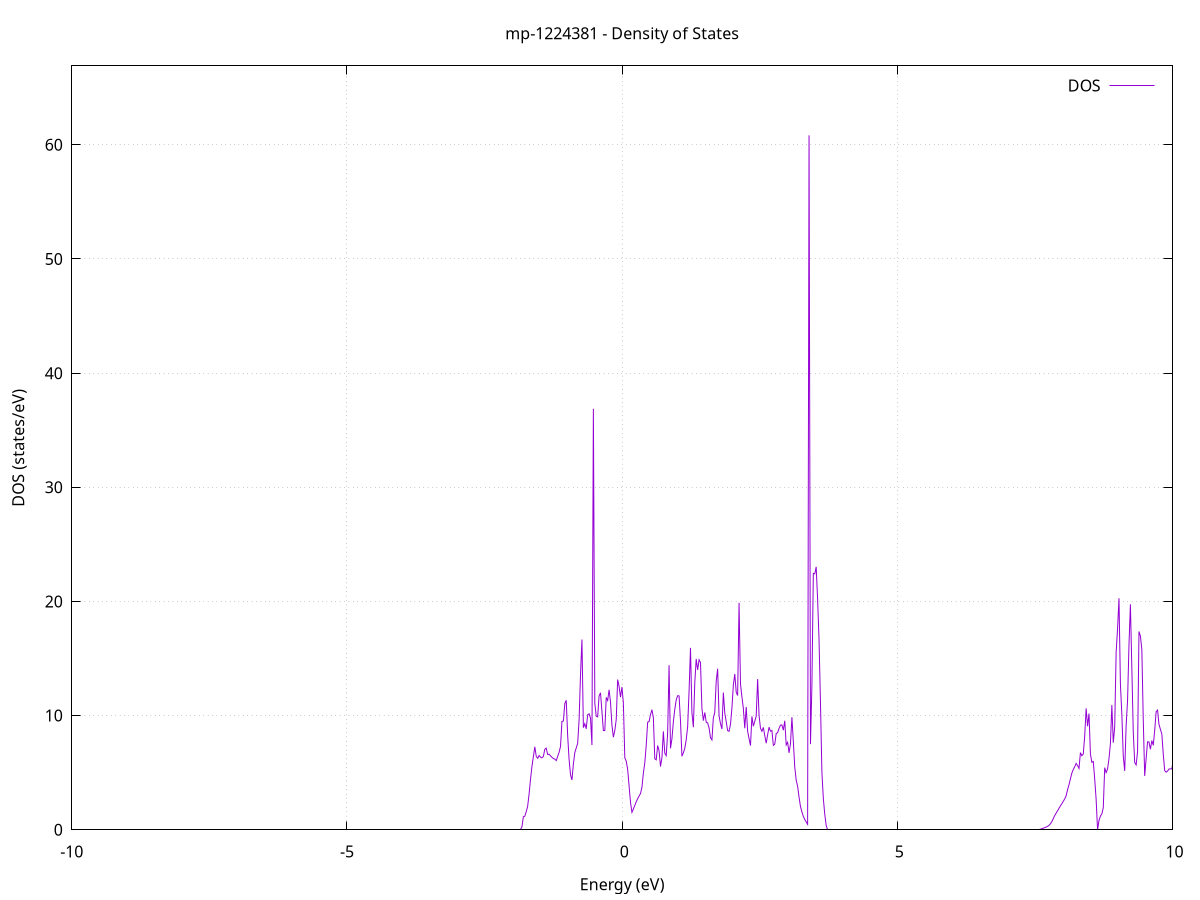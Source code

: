 set title 'mp-1224381 - Density of States'
set xlabel 'Energy (eV)'
set ylabel 'DOS (states/eV)'
set grid
set xrange [-10:10]
set yrange [0:66.915]
set xzeroaxis lt -1
set terminal png size 800,600
set output 'mp-1224381_dos_gnuplot.png'
plot '-' using 1:2 with lines title 'DOS'
-28.317900 0.000000
-28.292000 0.000000
-28.266000 0.000000
-28.240100 0.000000
-28.214100 0.000000
-28.188200 0.000000
-28.162200 0.000000
-28.136200 0.000000
-28.110300 0.000000
-28.084300 0.000000
-28.058400 0.000000
-28.032400 0.000000
-28.006500 0.000000
-27.980500 0.000000
-27.954600 0.000000
-27.928600 0.000000
-27.902700 0.000000
-27.876700 0.000000
-27.850800 0.000000
-27.824800 0.000000
-27.798900 0.000000
-27.772900 0.000000
-27.747000 0.000000
-27.721000 0.000000
-27.695100 0.000000
-27.669100 0.000000
-27.643200 0.000000
-27.617200 0.000000
-27.591200 0.000000
-27.565300 0.000000
-27.539300 0.000000
-27.513400 0.000000
-27.487400 0.000000
-27.461500 0.000000
-27.435500 0.000000
-27.409600 0.000000
-27.383600 0.000000
-27.357700 0.000000
-27.331700 0.000000
-27.305800 0.000000
-27.279800 0.000000
-27.253900 0.000000
-27.227900 0.000000
-27.202000 0.000000
-27.176000 0.000000
-27.150100 0.000000
-27.124100 0.000000
-27.098100 0.000000
-27.072200 0.000000
-27.046200 0.000000
-27.020300 0.000000
-26.994300 0.000000
-26.968400 0.000000
-26.942400 0.000000
-26.916500 0.000000
-26.890500 0.000000
-26.864600 0.000000
-26.838600 0.000000
-26.812700 0.000000
-26.786700 0.000000
-26.760800 0.000000
-26.734800 0.000000
-26.708900 0.000000
-26.682900 0.000000
-26.657000 0.000000
-26.631000 0.000000
-26.605100 0.000000
-26.579100 0.000000
-26.553100 0.000000
-26.527200 0.000000
-26.501200 0.000000
-26.475300 0.000000
-26.449300 0.000000
-26.423400 0.000000
-26.397400 0.000000
-26.371500 0.000000
-26.345500 0.000000
-26.319600 0.000000
-26.293600 0.000000
-26.267700 0.000000
-26.241700 0.000000
-26.215800 0.000000
-26.189800 0.000000
-26.163900 0.000000
-26.137900 0.000000
-26.112000 0.000000
-26.086000 0.000000
-26.060000 0.000000
-26.034100 0.000000
-26.008100 0.000000
-25.982200 0.000000
-25.956200 0.079000
-25.930300 32.997300
-25.904300 60.814200
-25.878400 48.388900
-25.852400 35.313900
-25.826500 43.212200
-25.800500 15.608500
-25.774600 22.286800
-25.748600 15.202200
-25.722700 15.920800
-25.696700 65.920600
-25.670800 67.298100
-25.644800 93.773700
-25.618900 89.633700
-25.592900 70.269000
-25.566900 50.732600
-25.541000 78.535100
-25.515000 4.232300
-25.489100 0.000000
-25.463100 0.000000
-25.437200 208.767900
-25.411200 0.000000
-25.385300 0.000000
-25.359300 0.000000
-25.333400 0.000000
-25.307400 0.000000
-25.281500 0.000000
-25.255500 0.000000
-25.229600 0.000000
-25.203600 0.000000
-25.177700 0.000000
-25.151700 0.000000
-25.125800 0.000000
-25.099800 0.000000
-25.073900 0.000000
-25.047900 0.000000
-25.021900 0.000000
-24.996000 0.000000
-24.970000 0.000000
-24.944100 0.000000
-24.918100 0.000000
-24.892200 0.000000
-24.866200 0.000000
-24.840300 0.000000
-24.814300 0.000000
-24.788400 0.000000
-24.762400 0.000000
-24.736500 0.000000
-24.710500 0.000000
-24.684600 0.000000
-24.658600 0.000000
-24.632700 0.000000
-24.606700 0.000000
-24.580800 0.000000
-24.554800 0.000000
-24.528800 0.000000
-24.502900 0.000000
-24.476900 0.000000
-24.451000 0.000000
-24.425000 0.000000
-24.399100 0.000000
-24.373100 0.000000
-24.347200 0.000000
-24.321200 0.000000
-24.295300 0.000000
-24.269300 0.000000
-24.243400 0.000000
-24.217400 0.000000
-24.191500 0.000000
-24.165500 0.000000
-24.139600 0.000000
-24.113600 0.000000
-24.087700 0.000000
-24.061700 0.000000
-24.035800 0.000000
-24.009800 0.000000
-23.983800 0.000000
-23.957900 0.000000
-23.931900 0.000000
-23.906000 0.000000
-23.880000 0.000000
-23.854100 0.000000
-23.828100 0.000000
-23.802200 0.000000
-23.776200 0.000000
-23.750300 0.000000
-23.724300 0.000000
-23.698400 0.000000
-23.672400 0.000000
-23.646500 0.000000
-23.620500 0.000000
-23.594600 0.000000
-23.568600 0.000000
-23.542700 0.000000
-23.516700 0.000000
-23.490700 0.000000
-23.464800 0.000000
-23.438800 0.000000
-23.412900 0.000000
-23.386900 0.000000
-23.361000 0.000000
-23.335000 0.000000
-23.309100 0.000000
-23.283100 0.000000
-23.257200 0.000000
-23.231200 0.000000
-23.205300 0.000000
-23.179300 0.000000
-23.153400 0.000000
-23.127400 0.000000
-23.101500 0.000000
-23.075500 0.000000
-23.049600 0.000000
-23.023600 0.000000
-22.997600 0.000000
-22.971700 0.000000
-22.945700 0.000000
-22.919800 0.000000
-22.893800 0.000000
-22.867900 0.000000
-22.841900 0.000000
-22.816000 0.000000
-22.790000 0.000000
-22.764100 0.000000
-22.738100 0.000000
-22.712200 0.000000
-22.686200 0.000000
-22.660300 0.000000
-22.634300 0.000000
-22.608400 0.000000
-22.582400 0.000000
-22.556500 0.000000
-22.530500 0.000000
-22.504600 0.000000
-22.478600 0.000000
-22.452600 0.000000
-22.426700 0.000000
-22.400700 0.000000
-22.374800 0.000000
-22.348800 0.000000
-22.322900 0.000000
-22.296900 0.000000
-22.271000 0.000000
-22.245000 0.000000
-22.219100 0.000000
-22.193100 0.000000
-22.167200 0.000000
-22.141200 0.000000
-22.115300 0.000000
-22.089300 0.000000
-22.063400 0.000000
-22.037400 0.000000
-22.011500 0.000000
-21.985500 0.000000
-21.959500 0.000000
-21.933600 0.000000
-21.907600 0.000000
-21.881700 0.000000
-21.855700 0.000000
-21.829800 0.000000
-21.803800 0.000000
-21.777900 0.000000
-21.751900 0.000000
-21.726000 0.000000
-21.700000 0.000000
-21.674100 0.000000
-21.648100 0.000000
-21.622200 0.000000
-21.596200 0.000000
-21.570300 0.000000
-21.544300 0.000000
-21.518400 0.000000
-21.492400 0.000000
-21.466500 0.000000
-21.440500 0.000000
-21.414500 0.000000
-21.388600 0.000000
-21.362600 0.000000
-21.336700 0.000000
-21.310700 0.000000
-21.284800 0.000000
-21.258800 0.000000
-21.232900 0.000000
-21.206900 0.000000
-21.181000 0.000000
-21.155000 0.000000
-21.129100 0.000000
-21.103100 0.000000
-21.077200 0.000000
-21.051200 0.000000
-21.025300 0.000000
-20.999300 0.000000
-20.973400 0.000000
-20.947400 0.000000
-20.921400 0.000000
-20.895500 0.000000
-20.869500 0.000000
-20.843600 0.000000
-20.817600 0.000000
-20.791700 0.000000
-20.765700 0.000000
-20.739800 0.000000
-20.713800 0.000000
-20.687900 0.000000
-20.661900 0.000000
-20.636000 0.000000
-20.610000 0.000000
-20.584100 0.000000
-20.558100 0.000000
-20.532200 0.000000
-20.506200 0.000000
-20.480300 0.000000
-20.454300 0.000000
-20.428400 0.000000
-20.402400 0.000000
-20.376400 0.000000
-20.350500 0.000000
-20.324500 0.000000
-20.298600 0.000000
-20.272600 0.000000
-20.246700 0.000000
-20.220700 0.000000
-20.194800 0.000000
-20.168800 0.000000
-20.142900 0.000000
-20.116900 0.000000
-20.091000 0.000000
-20.065000 0.000000
-20.039100 0.000000
-20.013100 0.000000
-19.987200 0.000000
-19.961200 0.000000
-19.935300 0.000000
-19.909300 0.000000
-19.883300 0.000000
-19.857400 0.000000
-19.831400 0.000000
-19.805500 0.000000
-19.779500 0.000000
-19.753600 0.000000
-19.727600 0.000000
-19.701700 0.000000
-19.675700 0.000000
-19.649800 0.000000
-19.623800 0.000000
-19.597900 0.000000
-19.571900 0.000000
-19.546000 0.000000
-19.520000 0.000000
-19.494100 0.000000
-19.468100 0.000000
-19.442200 0.000000
-19.416200 0.000000
-19.390200 0.000000
-19.364300 0.000000
-19.338300 0.000000
-19.312400 0.000000
-19.286400 0.000000
-19.260500 0.000000
-19.234500 0.000000
-19.208600 0.000000
-19.182600 0.000000
-19.156700 0.000000
-19.130700 0.000000
-19.104800 0.000000
-19.078800 0.000000
-19.052900 0.000000
-19.026900 0.000000
-19.001000 0.000000
-18.975000 0.000000
-18.949100 0.000000
-18.923100 0.000000
-18.897200 0.000000
-18.871200 0.000000
-18.845200 0.000000
-18.819300 0.000000
-18.793300 0.000000
-18.767400 0.000000
-18.741400 0.000000
-18.715500 0.000000
-18.689500 0.000000
-18.663600 0.000000
-18.637600 0.000000
-18.611700 0.000000
-18.585700 0.000000
-18.559800 0.000000
-18.533800 0.000000
-18.507900 0.000000
-18.481900 0.000000
-18.456000 0.000000
-18.430000 0.000000
-18.404100 0.000000
-18.378100 0.000000
-18.352100 0.000000
-18.326200 0.000000
-18.300200 0.000000
-18.274300 0.000000
-18.248300 0.000000
-18.222400 0.000000
-18.196400 0.000000
-18.170500 0.000000
-18.144500 0.000000
-18.118600 0.000000
-18.092600 0.000000
-18.066700 0.000000
-18.040700 0.000000
-18.014800 0.000000
-17.988800 0.000000
-17.962900 0.000000
-17.936900 0.000000
-17.911000 0.000000
-17.885000 0.000000
-17.859100 0.000000
-17.833100 0.000000
-17.807100 0.000000
-17.781200 0.000000
-17.755200 0.000000
-17.729300 0.000000
-17.703300 0.000000
-17.677400 0.000000
-17.651400 0.000000
-17.625500 0.000000
-17.599500 0.000000
-17.573600 0.000000
-17.547600 0.000000
-17.521700 0.000000
-17.495700 0.000000
-17.469800 0.000000
-17.443800 0.000000
-17.417900 0.000000
-17.391900 0.000000
-17.366000 0.000000
-17.340000 0.000000
-17.314000 0.000000
-17.288100 0.000000
-17.262100 0.000000
-17.236200 0.000000
-17.210200 0.000000
-17.184300 0.000000
-17.158300 0.000000
-17.132400 0.000000
-17.106400 0.000000
-17.080500 0.000000
-17.054500 0.000000
-17.028600 0.000000
-17.002600 0.000000
-16.976700 0.000000
-16.950700 0.000000
-16.924800 0.000000
-16.898800 0.000000
-16.872900 0.000000
-16.846900 0.000000
-16.820900 0.000000
-16.795000 0.000000
-16.769000 0.000000
-16.743100 0.000000
-16.717100 0.000000
-16.691200 0.000000
-16.665200 0.000000
-16.639300 0.000000
-16.613300 0.000000
-16.587400 0.000000
-16.561400 0.000000
-16.535500 0.000000
-16.509500 0.000000
-16.483600 0.000000
-16.457600 0.000000
-16.431700 0.000000
-16.405700 0.000000
-16.379800 0.000000
-16.353800 0.000000
-16.327900 0.000000
-16.301900 0.000000
-16.275900 0.000000
-16.250000 0.000000
-16.224000 0.000000
-16.198100 0.000000
-16.172100 0.000000
-16.146200 0.000000
-16.120200 0.000000
-16.094300 0.000000
-16.068300 0.000000
-16.042400 0.000000
-16.016400 0.000000
-15.990500 0.000000
-15.964500 0.000000
-15.938600 0.000000
-15.912600 0.000000
-15.886700 0.000000
-15.860700 0.000000
-15.834800 0.000000
-15.808800 0.000000
-15.782800 0.000000
-15.756900 0.000000
-15.730900 0.000000
-15.705000 0.000000
-15.679000 0.000000
-15.653100 0.000000
-15.627100 0.000000
-15.601200 0.000000
-15.575200 0.000000
-15.549300 0.000000
-15.523300 0.000000
-15.497400 0.000000
-15.471400 0.000000
-15.445500 0.000000
-15.419500 0.000000
-15.393600 0.000000
-15.367600 0.000000
-15.341700 0.000000
-15.315700 0.000000
-15.289800 0.000000
-15.263800 0.000000
-15.237800 0.000000
-15.211900 0.000000
-15.185900 0.000000
-15.160000 0.000000
-15.134000 0.000000
-15.108100 0.000000
-15.082100 0.000000
-15.056200 0.000000
-15.030200 0.000000
-15.004300 0.000000
-14.978300 0.000000
-14.952400 0.000000
-14.926400 0.000000
-14.900500 0.000000
-14.874500 0.000000
-14.848600 0.000000
-14.822600 0.000000
-14.796700 0.000000
-14.770700 0.000000
-14.744700 0.000000
-14.718800 0.000000
-14.692800 0.000000
-14.666900 0.000000
-14.640900 0.000000
-14.615000 0.007700
-14.589000 0.039800
-14.563100 0.096900
-14.537100 0.179100
-14.511200 0.286400
-14.485200 0.418700
-14.459300 0.584000
-14.433300 0.733800
-14.407400 0.860400
-14.381400 0.963600
-14.355500 1.043500
-14.329500 1.094500
-14.303600 1.147100
-14.277600 1.220500
-14.251600 1.314500
-14.225700 1.429300
-14.199700 1.560300
-14.173800 1.699500
-14.147800 1.947200
-14.121900 2.266800
-14.095900 2.549400
-14.070000 2.942100
-14.044000 3.292800
-14.018100 3.593300
-13.992100 3.903000
-13.966200 4.114400
-13.940200 3.983200
-13.914300 3.841300
-13.888300 3.896700
-13.862400 3.934100
-13.836400 4.346800
-13.810500 4.443300
-13.784500 2.987900
-13.758600 2.750300
-13.732600 4.148500
-13.706600 2.317700
-13.680700 1.484200
-13.654700 0.000000
-13.628800 1.099600
-13.602800 6.242900
-13.576900 45.198600
-13.550900 6.178900
-13.525000 5.642300
-13.499000 5.104700
-13.473100 4.566300
-13.447100 4.026900
-13.421200 4.032600
-13.395200 7.572900
-13.369300 3.981600
-13.343300 0.714300
-13.317400 0.000000
-13.291400 0.000000
-13.265500 0.000000
-13.239500 0.000000
-13.213500 0.000000
-13.187600 0.000000
-13.161600 0.000000
-13.135700 2.287400
-13.109700 3.360100
-13.083800 5.261500
-13.057800 8.675400
-13.031900 11.058300
-13.005900 29.027300
-12.980000 21.032900
-12.954000 19.317500
-12.928100 15.234900
-12.902100 14.475400
-12.876200 7.892100
-12.850200 4.935700
-12.824300 3.923400
-12.798300 2.637400
-12.772400 1.703800
-12.746400 0.000000
-12.720500 0.000000
-12.694500 1.755000
-12.668500 2.918700
-12.642600 3.416400
-12.616600 3.928400
-12.590700 4.685600
-12.564700 8.387700
-12.538800 10.654600
-12.512800 22.464400
-12.486900 9.591300
-12.460900 7.590400
-12.435000 7.420900
-12.409000 26.169100
-12.383100 16.513800
-12.357100 14.591800
-12.331200 16.376600
-12.305200 2.248500
-12.279300 5.621800
-12.253300 23.560300
-12.227400 24.847900
-12.201400 31.921200
-12.175400 19.215700
-12.149500 17.091000
-12.123500 11.080100
-12.097600 7.113600
-12.071600 2.821800
-12.045700 0.470400
-12.019700 0.002400
-11.993800 0.000000
-11.967800 0.000000
-11.941900 0.000000
-11.915900 0.000000
-11.890000 0.000000
-11.864000 0.000000
-11.838100 0.000000
-11.812100 0.000000
-11.786200 0.000000
-11.760200 0.000000
-11.734300 0.000000
-11.708300 0.000000
-11.682400 0.000000
-11.656400 0.000000
-11.630400 0.000000
-11.604500 0.000000
-11.578500 0.000000
-11.552600 0.000000
-11.526600 0.000000
-11.500700 0.000000
-11.474700 0.000000
-11.448800 0.000000
-11.422800 0.000000
-11.396900 0.000000
-11.370900 0.000000
-11.345000 0.000000
-11.319000 0.000000
-11.293100 0.000000
-11.267100 0.000000
-11.241200 0.000000
-11.215200 0.000000
-11.189300 0.000000
-11.163300 0.000000
-11.137300 0.000000
-11.111400 0.000000
-11.085400 0.000000
-11.059500 0.000000
-11.033500 0.000000
-11.007600 0.000000
-10.981600 0.000000
-10.955700 0.000000
-10.929700 0.000000
-10.903800 0.000000
-10.877800 0.000000
-10.851900 0.000000
-10.825900 0.000000
-10.800000 0.000000
-10.774000 0.000000
-10.748100 0.000000
-10.722100 0.000000
-10.696200 0.000000
-10.670200 0.000000
-10.644200 0.000000
-10.618300 0.000000
-10.592300 0.000000
-10.566400 0.000000
-10.540400 0.000000
-10.514500 0.000000
-10.488500 0.000000
-10.462600 0.000000
-10.436600 0.000000
-10.410700 0.000000
-10.384700 0.000000
-10.358800 0.000000
-10.332800 0.000000
-10.306900 0.000000
-10.280900 0.000000
-10.255000 0.000000
-10.229000 0.000000
-10.203100 0.000000
-10.177100 0.000000
-10.151200 0.000000
-10.125200 0.000000
-10.099200 0.000000
-10.073300 0.000000
-10.047300 0.000000
-10.021400 0.000000
-9.995400 0.000000
-9.969500 0.000000
-9.943500 0.000000
-9.917600 0.000000
-9.891600 0.000000
-9.865700 0.000000
-9.839700 0.000000
-9.813800 0.000000
-9.787800 0.000000
-9.761900 0.000000
-9.735900 0.000000
-9.710000 0.000000
-9.684000 0.000000
-9.658100 0.000000
-9.632100 0.000000
-9.606100 0.000000
-9.580200 0.000000
-9.554200 0.000000
-9.528300 0.000000
-9.502300 0.000000
-9.476400 0.000000
-9.450400 0.000000
-9.424500 0.000000
-9.398500 0.000000
-9.372600 0.000000
-9.346600 0.000000
-9.320700 0.000000
-9.294700 0.000000
-9.268800 0.000000
-9.242800 0.000000
-9.216900 0.000000
-9.190900 0.000000
-9.165000 0.000000
-9.139000 0.000000
-9.113100 0.000000
-9.087100 0.000000
-9.061100 0.000000
-9.035200 0.000000
-9.009200 0.000000
-8.983300 0.000000
-8.957300 0.000000
-8.931400 0.000000
-8.905400 0.000000
-8.879500 0.000000
-8.853500 0.000000
-8.827600 0.000000
-8.801600 0.000000
-8.775700 0.000000
-8.749700 0.000000
-8.723800 0.000000
-8.697800 0.000000
-8.671900 0.000000
-8.645900 0.000000
-8.620000 0.000000
-8.594000 0.000000
-8.568000 0.000000
-8.542100 0.000000
-8.516100 0.000000
-8.490200 0.000000
-8.464200 0.000000
-8.438300 0.000000
-8.412300 0.000000
-8.386400 0.000000
-8.360400 0.000000
-8.334500 0.000000
-8.308500 0.000000
-8.282600 0.000000
-8.256600 0.000000
-8.230700 0.000000
-8.204700 0.000000
-8.178800 0.000000
-8.152800 0.000000
-8.126900 0.000000
-8.100900 0.000000
-8.074900 0.000000
-8.049000 0.000000
-8.023000 0.000000
-7.997100 0.000000
-7.971100 0.000000
-7.945200 0.000000
-7.919200 0.000000
-7.893300 0.000000
-7.867300 0.000000
-7.841400 0.000000
-7.815400 0.000000
-7.789500 0.000000
-7.763500 0.000000
-7.737600 0.000000
-7.711600 0.000000
-7.685700 0.000000
-7.659700 0.000000
-7.633800 0.000000
-7.607800 0.000000
-7.581900 0.000000
-7.555900 0.000000
-7.529900 0.000000
-7.504000 0.000000
-7.478000 0.000000
-7.452100 0.000000
-7.426100 0.000000
-7.400200 0.000000
-7.374200 0.000000
-7.348300 0.000000
-7.322300 0.000000
-7.296400 0.000000
-7.270400 0.000000
-7.244500 0.000000
-7.218500 0.000000
-7.192600 0.000000
-7.166600 0.000000
-7.140700 0.000000
-7.114700 0.000000
-7.088800 0.000000
-7.062800 0.000000
-7.036800 0.000000
-7.010900 0.000000
-6.984900 0.000000
-6.959000 0.000000
-6.933000 0.000000
-6.907100 0.000000
-6.881100 0.000000
-6.855200 0.000000
-6.829200 0.000000
-6.803300 0.000000
-6.777300 0.000000
-6.751400 0.000000
-6.725400 0.000000
-6.699500 0.000000
-6.673500 0.000000
-6.647600 0.000000
-6.621600 0.000000
-6.595700 0.000000
-6.569700 0.000000
-6.543800 0.000000
-6.517800 0.000000
-6.491800 0.000000
-6.465900 0.000000
-6.439900 0.000000
-6.414000 0.000000
-6.388000 0.000000
-6.362100 0.000000
-6.336100 0.000000
-6.310200 0.000000
-6.284200 0.000000
-6.258300 0.000000
-6.232300 0.000000
-6.206400 0.000000
-6.180400 0.000000
-6.154500 0.000000
-6.128500 0.000000
-6.102600 0.000000
-6.076600 0.000000
-6.050700 0.000000
-6.024700 0.000000
-5.998700 0.000000
-5.972800 0.000000
-5.946800 0.000000
-5.920900 0.000000
-5.894900 0.000000
-5.869000 0.000000
-5.843000 0.000000
-5.817100 0.000000
-5.791100 0.000000
-5.765200 0.000000
-5.739200 0.000000
-5.713300 0.000000
-5.687300 0.000000
-5.661400 0.000000
-5.635400 0.000000
-5.609500 0.000000
-5.583500 0.000000
-5.557600 0.000000
-5.531600 0.000000
-5.505700 0.000000
-5.479700 0.000000
-5.453700 0.000000
-5.427800 0.000000
-5.401800 0.000000
-5.375900 0.000000
-5.349900 0.000000
-5.324000 0.000000
-5.298000 0.000000
-5.272100 0.000000
-5.246100 0.000000
-5.220200 0.000000
-5.194200 0.000000
-5.168300 0.000000
-5.142300 0.000000
-5.116400 0.000000
-5.090400 0.000000
-5.064500 0.000000
-5.038500 0.000000
-5.012600 0.000000
-4.986600 0.000000
-4.960600 0.000000
-4.934700 0.000000
-4.908700 0.000000
-4.882800 0.000000
-4.856800 0.000000
-4.830900 0.000000
-4.804900 0.000000
-4.779000 0.000000
-4.753000 0.000000
-4.727100 0.000000
-4.701100 0.000000
-4.675200 0.000000
-4.649200 0.000000
-4.623300 0.000000
-4.597300 0.000000
-4.571400 0.000000
-4.545400 0.000000
-4.519500 0.000000
-4.493500 0.000000
-4.467500 0.000000
-4.441600 0.000000
-4.415600 0.000000
-4.389700 0.000000
-4.363700 0.000000
-4.337800 0.000000
-4.311800 0.000000
-4.285900 0.000000
-4.259900 0.000000
-4.234000 0.000000
-4.208000 0.000000
-4.182100 0.000000
-4.156100 0.000000
-4.130200 0.000000
-4.104200 0.000000
-4.078300 0.000000
-4.052300 0.000000
-4.026400 0.000000
-4.000400 0.000000
-3.974500 0.000000
-3.948500 0.000000
-3.922500 0.000000
-3.896600 0.000000
-3.870600 0.000000
-3.844700 0.000000
-3.818700 0.000000
-3.792800 0.000000
-3.766800 0.000000
-3.740900 0.000000
-3.714900 0.000000
-3.689000 0.000000
-3.663000 0.000000
-3.637100 0.000000
-3.611100 0.000000
-3.585200 0.000000
-3.559200 0.000000
-3.533300 0.000000
-3.507300 0.000000
-3.481400 0.000000
-3.455400 0.000000
-3.429400 0.000000
-3.403500 0.000000
-3.377500 0.000000
-3.351600 0.000000
-3.325600 0.000000
-3.299700 0.000000
-3.273700 0.000000
-3.247800 0.000000
-3.221800 0.000000
-3.195900 0.000000
-3.169900 0.000000
-3.144000 0.000000
-3.118000 0.000000
-3.092100 0.000000
-3.066100 0.000000
-3.040200 0.000000
-3.014200 0.000000
-2.988300 0.000000
-2.962300 0.000000
-2.936400 0.000000
-2.910400 0.000000
-2.884400 0.000000
-2.858500 0.000000
-2.832500 0.000000
-2.806600 0.000000
-2.780600 0.000000
-2.754700 0.000000
-2.728700 0.000000
-2.702800 0.000000
-2.676800 0.000000
-2.650900 0.000000
-2.624900 0.000000
-2.599000 0.000000
-2.573000 0.000000
-2.547100 0.000000
-2.521100 0.000000
-2.495200 0.000000
-2.469200 0.000000
-2.443300 0.000000
-2.417300 0.000000
-2.391300 0.000000
-2.365400 0.000000
-2.339400 0.000000
-2.313500 0.000000
-2.287500 0.000000
-2.261600 0.000000
-2.235600 0.000000
-2.209700 0.000000
-2.183700 0.000000
-2.157800 0.000000
-2.131800 0.000000
-2.105900 0.000000
-2.079900 0.000000
-2.054000 0.000000
-2.028000 0.000000
-2.002100 0.000000
-1.976100 0.000000
-1.950200 0.000000
-1.924200 0.000000
-1.898200 0.000000
-1.872300 0.000000
-1.846300 0.000000
-1.820400 0.266000
-1.794400 1.148500
-1.768500 1.193000
-1.742500 1.587200
-1.716600 2.069500
-1.690600 3.154700
-1.664700 4.425900
-1.638700 5.554500
-1.612800 6.405300
-1.586800 7.268000
-1.560900 6.438400
-1.534900 6.257100
-1.509000 6.508900
-1.483000 6.360500
-1.457100 6.298900
-1.431100 6.427900
-1.405200 7.051900
-1.379200 7.150600
-1.353200 6.595800
-1.327300 6.618100
-1.301300 6.476200
-1.275400 6.350800
-1.249400 6.238400
-1.223500 6.190800
-1.197500 6.060500
-1.171600 6.418900
-1.145600 6.791900
-1.119700 7.304400
-1.093700 9.491400
-1.067800 9.529200
-1.041800 11.053500
-1.015900 11.341400
-0.989900 8.249800
-0.964000 6.156800
-0.938000 4.813200
-0.912100 4.364600
-0.886100 5.752700
-0.860100 6.760600
-0.834200 7.167700
-0.808200 7.567300
-0.782300 9.608700
-0.756300 13.605000
-0.730400 16.663900
-0.704400 8.940700
-0.678500 9.296800
-0.652500 8.842200
-0.626600 10.071600
-0.600600 10.162000
-0.574700 9.766100
-0.548700 7.425200
-0.522800 36.874400
-0.496800 11.091800
-0.470900 9.950200
-0.444900 9.892200
-0.419000 11.728700
-0.393000 11.998600
-0.367100 10.354100
-0.341100 8.693200
-0.315100 8.686600
-0.289200 11.591600
-0.263200 11.328500
-0.237300 12.266600
-0.211300 11.162400
-0.185400 9.168600
-0.159400 8.109400
-0.133500 8.683200
-0.107500 9.653900
-0.081600 13.158700
-0.055600 12.554100
-0.029700 11.621800
-0.003700 12.502200
0.022200 11.125400
0.048200 6.318000
0.074100 6.007800
0.100100 5.297700
0.126000 3.849200
0.152000 2.392900
0.178000 1.528300
0.203900 1.813600
0.229900 2.135600
0.255800 2.452000
0.281800 2.719300
0.307700 2.951900
0.333700 3.177400
0.359600 3.708700
0.385600 4.968000
0.411500 5.856400
0.437500 7.388300
0.463400 9.421200
0.489400 9.477100
0.515300 10.085600
0.541300 10.520100
0.567200 9.835300
0.593200 6.218300
0.619100 6.126500
0.645100 7.380800
0.671100 6.919800
0.697000 5.540400
0.723000 6.320300
0.748900 8.621900
0.774900 6.696800
0.800800 6.490700
0.826800 8.470600
0.852700 14.417300
0.878700 7.134800
0.904600 7.964100
0.930600 9.476100
0.956500 10.555600
0.982500 11.371200
1.008400 11.745700
1.034400 11.724900
1.060300 9.518400
1.086300 6.437500
1.112200 6.741400
1.138200 7.134000
1.164100 7.884900
1.190100 9.021600
1.216100 12.160800
1.242000 15.930800
1.268000 10.261200
1.293900 8.985400
1.319900 12.907400
1.345800 14.961800
1.371800 14.004700
1.397700 14.897300
1.423700 14.649000
1.449600 10.629200
1.475600 9.562400
1.501500 10.275600
1.527500 9.426800
1.553400 9.363100
1.579400 8.922800
1.605300 8.075700
1.631300 7.869300
1.657200 9.796700
1.683200 10.310300
1.709200 13.016700
1.735100 14.108700
1.761100 9.967100
1.787000 9.296900
1.813000 8.825100
1.838900 12.020000
1.864900 10.220900
1.890800 9.477200
1.916800 8.682700
1.942700 8.625800
1.968700 9.239400
1.994600 10.664200
2.020600 12.677000
2.046500 13.649200
2.072500 12.060800
2.098400 11.756500
2.124400 19.882800
2.150300 12.762400
2.176300 11.645400
2.202200 10.634600
2.228200 8.896000
2.254200 10.759100
2.280100 8.637900
2.306100 7.981200
2.332000 7.377100
2.358000 9.930700
2.383900 9.068400
2.409900 9.500900
2.435800 9.953800
2.461800 13.197700
2.487700 10.009600
2.513700 8.888600
2.539600 8.623900
2.565600 8.969800
2.591500 8.254800
2.617500 7.580400
2.643400 8.319300
2.669400 8.988500
2.695300 8.633200
2.721300 8.694900
2.747300 7.397600
2.773200 7.503400
2.799200 8.433400
2.825100 8.508700
2.851100 8.880500
2.877000 9.168800
2.903000 9.179800
2.928900 8.721900
2.954900 9.553600
2.980800 7.432500
3.006800 7.662900
3.032700 6.739400
3.058700 7.537800
3.084600 9.859000
3.110600 7.710100
3.136500 5.490700
3.162500 4.353900
3.188400 3.811700
3.214400 2.853000
3.240300 2.034300
3.266300 1.562500
3.292300 1.167300
3.318200 0.911500
3.344200 0.681400
3.370100 0.477100
3.396100 60.832100
3.422000 7.503500
3.448000 12.649900
3.473900 22.454400
3.499900 22.424300
3.525800 23.032500
3.551800 20.168900
3.577700 16.630800
3.603700 11.086400
3.629600 5.026800
3.655600 2.739300
3.681500 1.366600
3.707500 0.375700
3.733400 0.000000
3.759400 0.000000
3.785400 0.000000
3.811300 0.000000
3.837300 0.000000
3.863200 0.000000
3.889200 0.000000
3.915100 0.000000
3.941100 0.000000
3.967000 0.000000
3.993000 0.000000
4.018900 0.000000
4.044900 0.000000
4.070800 0.000000
4.096800 0.000000
4.122700 0.000000
4.148700 0.000000
4.174600 0.000000
4.200600 0.000000
4.226500 0.000000
4.252500 0.000000
4.278500 0.000000
4.304400 0.000000
4.330400 0.000000
4.356300 0.000000
4.382300 0.000000
4.408200 0.000000
4.434200 0.000000
4.460100 0.000000
4.486100 0.000000
4.512000 0.000000
4.538000 0.000000
4.563900 0.000000
4.589900 0.000000
4.615800 0.000000
4.641800 0.000000
4.667700 0.000000
4.693700 0.000000
4.719600 0.000000
4.745600 0.000000
4.771500 0.000000
4.797500 0.000000
4.823500 0.000000
4.849400 0.000000
4.875400 0.000000
4.901300 0.000000
4.927300 0.000000
4.953200 0.000000
4.979200 0.000000
5.005100 0.000000
5.031100 0.000000
5.057000 0.000000
5.083000 0.000000
5.108900 0.000000
5.134900 0.000000
5.160800 0.000000
5.186800 0.000000
5.212700 0.000000
5.238700 0.000000
5.264600 0.000000
5.290600 0.000000
5.316600 0.000000
5.342500 0.000000
5.368500 0.000000
5.394400 0.000000
5.420400 0.000000
5.446300 0.000000
5.472300 0.000000
5.498200 0.000000
5.524200 0.000000
5.550100 0.000000
5.576100 0.000000
5.602000 0.000000
5.628000 0.000000
5.653900 0.000000
5.679900 0.000000
5.705800 0.000000
5.731800 0.000000
5.757700 0.000000
5.783700 0.000000
5.809600 0.000000
5.835600 0.000000
5.861600 0.000000
5.887500 0.000000
5.913500 0.000000
5.939400 0.000000
5.965400 0.000000
5.991300 0.000000
6.017300 0.000000
6.043200 0.000000
6.069200 0.000000
6.095100 0.000000
6.121100 0.000000
6.147000 0.000000
6.173000 0.000000
6.198900 0.000000
6.224900 0.000000
6.250800 0.000000
6.276800 0.000000
6.302700 0.000000
6.328700 0.000000
6.354700 0.000000
6.380600 0.000000
6.406600 0.000000
6.432500 0.000000
6.458500 0.000000
6.484400 0.000000
6.510400 0.000000
6.536300 0.000000
6.562300 0.000000
6.588200 0.000000
6.614200 0.000000
6.640100 0.000000
6.666100 0.000000
6.692000 0.000000
6.718000 0.000000
6.743900 0.000000
6.769900 0.000000
6.795800 0.000000
6.821800 0.000000
6.847800 0.000000
6.873700 0.000000
6.899700 0.000000
6.925600 0.000000
6.951600 0.000000
6.977500 0.000000
7.003500 0.000000
7.029400 0.000000
7.055400 0.000000
7.081300 0.000000
7.107300 0.000000
7.133200 0.000000
7.159200 0.000000
7.185100 0.000000
7.211100 0.000000
7.237000 0.000000
7.263000 0.000000
7.288900 0.000000
7.314900 0.000000
7.340800 0.000000
7.366800 0.000000
7.392800 0.000000
7.418700 0.000000
7.444700 0.000000
7.470600 0.000000
7.496600 0.000000
7.522500 0.000000
7.548500 0.000000
7.574400 0.021900
7.600400 0.055700
7.626300 0.094400
7.652300 0.138200
7.678200 0.187000
7.704200 0.240900
7.730100 0.299800
7.756100 0.384000
7.782000 0.519000
7.808000 0.718800
7.833900 0.976300
7.859900 1.245600
7.885900 1.458400
7.911800 1.671200
7.937800 1.885800
7.963700 2.092500
7.989700 2.291300
8.015600 2.498300
8.041600 2.702400
8.067500 2.974100
8.093500 3.515700
8.119400 3.945600
8.145400 4.466900
8.171300 4.965000
8.197300 5.282100
8.223200 5.517900
8.249200 5.813200
8.275100 5.623000
8.301100 5.375600
8.327000 6.758900
8.353000 6.485800
8.378900 6.639500
8.404900 8.236300
8.430900 10.634900
8.456800 9.070100
8.482800 10.183000
8.508700 6.647600
8.534700 5.906400
8.560600 5.983200
8.586600 4.442200
8.612500 2.655900
8.638500 0.000000
8.664400 0.811400
8.690400 1.198800
8.716300 1.385000
8.742300 1.931600
8.768200 5.443600
8.794200 5.004700
8.820100 5.317900
8.846100 6.235600
8.872000 7.538700
8.898000 10.919800
8.924000 7.629000
8.949900 8.999200
8.975900 15.544900
9.001800 17.598700
9.027800 20.279200
9.053700 12.765800
9.079700 10.092900
9.105600 6.448600
9.131600 5.156200
9.157500 9.128300
9.183500 11.326400
9.209400 16.199600
9.235400 19.753000
9.261300 14.125000
9.287300 8.532600
9.313200 5.892800
9.339200 5.677600
9.365100 6.840200
9.391100 17.368000
9.417100 16.973400
9.443000 15.785000
9.469000 9.587000
9.494900 4.713100
9.520900 6.232800
9.546800 7.705300
9.572800 7.690700
9.598700 7.055300
9.624700 7.818200
9.650600 7.398100
9.676600 8.705900
9.702500 10.342000
9.728500 10.486400
9.754400 9.223000
9.780400 8.796500
9.806300 8.389000
9.832300 6.618000
9.858200 5.179300
9.884200 5.045500
9.910100 5.142100
9.936100 5.320600
9.962100 5.337300
9.988000 5.327900
10.014000 6.099300
10.039900 7.296000
10.065900 6.893300
10.091800 7.582500
10.117800 7.703600
10.143700 7.325500
10.169700 11.003900
10.195600 9.317300
10.221600 9.126400
10.247500 9.344200
10.273500 8.689800
10.299400 6.893300
10.325400 4.831200
10.351300 5.404800
10.377300 5.088400
10.403200 4.872000
10.429200 6.842800
10.455200 5.285400
10.481100 4.977200
10.507100 4.771500
10.533000 5.135400
10.559000 6.865400
10.584900 5.468700
10.610900 4.109400
10.636800 3.287900
10.662800 2.760900
10.688700 2.966700
10.714700 3.585400
10.740600 4.681800
10.766600 15.183700
10.792500 10.926100
10.818500 13.371500
10.844400 10.195500
10.870400 6.356500
10.896300 4.456700
10.922300 4.071300
10.948200 4.385200
10.974200 13.250300
11.000200 12.651100
11.026100 7.973900
11.052100 6.416200
11.078000 6.470100
11.104000 6.622200
11.129900 7.215500
11.155900 7.278600
11.181800 6.192400
11.207800 5.601300
11.233700 5.260600
11.259700 7.143800
11.285600 7.866500
11.311600 7.844700
11.337500 9.367700
11.363500 11.287700
11.389400 10.287600
11.415400 10.656000
11.441300 7.445900
11.467300 7.145800
11.493300 7.103800
11.519200 7.119900
11.545200 7.002900
11.571100 7.466100
11.597100 7.590000
11.623000 7.724500
11.649000 5.907400
11.674900 5.401900
11.700900 4.760300
11.726800 4.301600
11.752800 3.721900
11.778700 3.386500
11.804700 3.722800
11.830600 4.908700
11.856600 6.549400
11.882500 7.476100
11.908500 7.449500
11.934400 8.095300
11.960400 8.722800
11.986300 9.754700
12.012300 10.308500
12.038300 12.422500
12.064200 16.383500
12.090200 15.756000
12.116100 7.322000
12.142100 7.311400
12.168000 7.358700
12.194000 6.902800
12.219900 6.403600
12.245900 7.715900
12.271800 7.677300
12.297800 5.739800
12.323700 2.509300
12.349700 3.193300
12.375600 3.176000
12.401600 3.652600
12.427500 3.985100
12.453500 4.187900
12.479400 4.395100
12.505400 4.639500
12.531400 4.912700
12.557300 6.910200
12.583300 5.387000
12.609200 6.014700
12.635200 6.305400
12.661100 7.247900
12.687100 8.259300
12.713000 10.872600
12.739000 8.832300
12.764900 6.884600
12.790900 5.089100
12.816800 4.509900
12.842800 4.147400
12.868700 3.918200
12.894700 3.364900
12.920600 4.162700
12.946600 3.339900
12.972500 1.904700
12.998500 2.544300
13.024500 3.167400
13.050400 4.441100
13.076400 5.963300
13.102300 8.360000
13.128300 9.099600
13.154200 7.874600
13.180200 5.084100
13.206100 4.603500
13.232100 5.267300
13.258000 5.627800
13.284000 6.053000
13.309900 6.599100
13.335900 7.252600
13.361800 7.902300
13.387800 6.558200
13.413700 5.810100
13.439700 5.543900
13.465600 5.481900
13.491600 5.618200
13.517500 6.743100
13.543500 5.733900
13.569500 6.277900
13.595400 6.777200
13.621400 6.486200
13.647300 6.069100
13.673300 5.508400
13.699200 4.682200
13.725200 3.733600
13.751100 2.548600
13.777100 2.471700
13.803000 2.342000
13.829000 2.159500
13.854900 2.057200
13.880900 2.105000
13.906800 2.199900
13.932800 2.262900
13.958700 2.417200
13.984700 2.384100
14.010600 2.521600
14.036600 2.172400
14.062600 1.882300
14.088500 1.868500
14.114500 1.859400
14.140400 1.855300
14.166400 1.764900
14.192300 1.775700
14.218300 1.789100
14.244200 1.804900
14.270200 1.823200
14.296100 1.850100
14.322100 1.842000
14.348000 2.561500
14.374000 3.362300
14.399900 1.443300
14.425900 1.430300
14.451800 1.423700
14.477800 1.416000
14.503700 1.407300
14.529700 1.397500
14.555600 1.398700
14.581600 1.403800
14.607600 1.418600
14.633500 1.469000
14.659500 1.525200
14.685400 1.587200
14.711400 1.655000
14.737300 1.728600
14.763300 1.808100
14.789200 1.693300
14.815200 1.830400
14.841100 1.988000
14.867100 2.123900
14.893000 2.254600
14.919000 2.380200
14.944900 2.500700
14.970900 2.874000
14.996800 2.953200
15.022800 2.972400
15.048700 3.224400
15.074700 3.641000
15.100700 3.316300
15.126600 3.252400
15.152600 2.897900
15.178500 2.882600
15.204500 2.793400
15.230400 2.587600
15.256400 2.330000
15.282300 2.020600
15.308300 1.659300
15.334200 1.288000
15.360200 0.368000
15.386100 0.351400
15.412100 0.398800
15.438000 0.749900
15.464000 1.158200
15.489900 1.400300
15.515900 1.688400
15.541800 2.686900
15.567800 3.272800
15.593800 3.636000
15.619700 3.909500
15.645700 4.084400
15.671600 4.131900
15.697600 4.052900
15.723500 3.972500
15.749500 3.885800
15.775400 3.733600
15.801400 3.544500
15.827300 3.341100
15.853300 3.114000
15.879200 2.871300
15.905200 2.395700
15.931100 2.193800
15.957100 2.002700
15.983000 2.089500
16.009000 2.627100
16.034900 2.486300
16.060900 2.771100
16.086800 1.819900
16.112800 1.734500
16.138800 1.930500
16.164700 2.524400
16.190700 3.525500
16.216600 5.716900
16.242600 8.245400
16.268500 9.998700
16.294500 12.369900
16.320400 15.247700
16.346400 13.492400
16.372300 18.739000
16.398300 14.788100
16.424200 9.607400
16.450200 7.101000
16.476100 6.443800
16.502100 5.971300
16.528000 4.392500
16.554000 3.865600
16.579900 3.665200
16.605900 3.449900
16.631900 3.284000
16.657800 3.177700
16.683800 2.822600
16.709700 2.696200
16.735700 2.476100
16.761600 2.582100
16.787600 2.337300
16.813500 2.214600
16.839500 2.337300
16.865400 2.339700
16.891400 1.909300
16.917300 1.499200
16.943300 1.818500
16.969200 3.148300
16.995200 3.319000
17.021100 3.725400
17.047100 4.100200
17.073000 3.814100
17.099000 3.684500
17.124900 3.634500
17.150900 3.545200
17.176900 3.336600
17.202800 3.324300
17.228800 3.197400
17.254700 3.234100
17.280700 3.264000
17.306600 3.323200
17.332600 3.438300
17.358500 3.274900
17.384500 3.204600
17.410400 3.247800
17.436400 3.343700
17.462300 3.785400
17.488300 4.872200
17.514200 4.841900
17.540200 4.637800
17.566100 4.531500
17.592100 4.376100
17.618000 4.300400
17.644000 4.196300
17.670000 4.059100
17.695900 3.946100
17.721900 4.008200
17.747800 3.901300
17.773800 3.823700
17.799700 3.688700
17.825700 3.218700
17.851600 2.943800
17.877600 2.940600
17.903500 2.807700
17.929500 2.702000
17.955400 2.695400
17.981400 2.666700
18.007300 2.688700
18.033300 2.739100
18.059200 2.836900
18.085200 2.941900
18.111100 3.057100
18.137100 3.416900
18.163100 3.643800
18.189000 3.512900
18.215000 3.350900
18.240900 3.426300
18.266900 3.412900
18.292800 3.212800
18.318800 3.300900
18.344700 3.362100
18.370700 3.441300
18.396600 3.518700
18.422600 3.570700
18.448500 3.728600
18.474500 5.476400
18.500400 5.860600
18.526400 5.981300
18.552300 6.157100
18.578300 6.093800
18.604200 5.446900
18.630200 4.932400
18.656100 4.707000
18.682100 4.433800
18.708100 4.424600
18.734000 4.325400
18.760000 4.196600
18.785900 4.290300
18.811900 4.266200
18.837800 4.313000
18.863800 4.411300
18.889700 4.555600
18.915700 4.017500
18.941600 3.384400
18.967600 2.431600
18.993500 2.207800
19.019500 2.167800
19.045400 2.548900
19.071400 3.067000
19.097300 3.750300
19.123300 4.796500
19.149200 5.342600
19.175200 5.754700
19.201200 6.205900
19.227100 4.842500
19.253100 4.095000
19.279000 3.581200
19.305000 3.451900
19.330900 3.419800
19.356900 3.420200
19.382800 3.450100
19.408800 3.608400
19.434700 3.762200
19.460700 3.956900
19.486600 4.351500
19.512600 4.784100
19.538500 5.136700
19.564500 5.297400
19.590400 5.412500
19.616400 5.478800
19.642300 5.817600
19.668300 5.928200
19.694200 6.166900
19.720200 9.948400
19.746200 7.512200
19.772100 6.272800
19.798100 5.853100
19.824000 5.448000
19.850000 5.046000
19.875900 4.645600
19.901900 4.247000
19.927800 3.322300
19.953800 3.035100
19.979700 2.877900
20.005700 2.921400
20.031600 2.950700
20.057600 3.535700
20.083500 3.858800
20.109500 3.763300
20.135400 2.616600
20.161400 2.510600
20.187300 2.383600
20.213300 2.461700
20.239300 2.986400
20.265200 3.823900
20.291200 4.742800
20.317100 5.160100
20.343100 5.483000
20.369000 5.814200
20.395000 6.108300
20.420900 5.928600
20.446900 5.865100
20.472800 5.799100
20.498800 5.436600
20.524700 5.579900
20.550700 3.875500
20.576600 3.402600
20.602600 3.085700
20.628500 2.980200
20.654500 2.380100
20.680400 1.980000
20.706400 1.827400
20.732300 1.612300
20.758300 1.493100
20.784300 1.380100
20.810200 1.273100
20.836200 1.172100
20.862100 1.077200
20.888100 0.984500
20.914000 0.923100
20.940000 0.863500
20.965900 0.805600
20.991900 0.749600
21.017800 0.695300
21.043800 0.642700
21.069700 0.592000
21.095700 0.543000
21.121600 0.495700
21.147600 0.450300
21.173500 0.256900
21.199500 0.229500
21.225400 0.203300
21.251400 0.000000
21.277400 0.000000
21.303300 0.000000
21.329300 0.000000
21.355200 0.000000
21.381200 0.000000
21.407100 0.000000
21.433100 0.000000
21.459000 0.000000
21.485000 0.000000
21.510900 0.000000
21.536900 0.000000
21.562800 0.000000
21.588800 0.000000
21.614700 0.000000
21.640700 0.000000
21.666600 0.000000
21.692600 0.000000
21.718500 0.000000
21.744500 0.000000
21.770500 0.000000
21.796400 0.000000
21.822400 0.000000
21.848300 0.000000
21.874300 0.000000
21.900200 0.000000
21.926200 0.000000
21.952100 0.000000
21.978100 0.000000
22.004000 0.000000
22.030000 0.000000
22.055900 0.000000
22.081900 0.000000
22.107800 0.000000
22.133800 0.000000
22.159700 0.000000
22.185700 0.000000
22.211600 0.000000
22.237600 0.000000
22.263500 0.000000
22.289500 0.000000
22.315500 0.000000
22.341400 0.000000
22.367400 0.000000
22.393300 0.000000
22.419300 0.000000
22.445200 0.000000
22.471200 0.000000
22.497100 0.000000
22.523100 0.000000
22.549000 0.000000
22.575000 0.000000
22.600900 0.000000
22.626900 0.000000
22.652800 0.000000
22.678800 0.000000
22.704700 0.000000
22.730700 0.000000
22.756600 0.000000
22.782600 0.000000
22.808600 0.000000
22.834500 0.000000
22.860500 0.000000
22.886400 0.000000
22.912400 0.000000
22.938300 0.000000
22.964300 0.000000
22.990200 0.000000
23.016200 0.000000
23.042100 0.000000
23.068100 0.000000
23.094000 0.000000
23.120000 0.000000
23.145900 0.000000
23.171900 0.000000
23.197800 0.000000
23.223800 0.000000
23.249700 0.000000
23.275700 0.000000
23.301600 0.000000
23.327600 0.000000
23.353600 0.000000
23.379500 0.000000
23.405500 0.000000
23.431400 0.000000
23.457400 0.000000
23.483300 0.000000
23.509300 0.000000
23.535200 0.000000
23.561200 0.000000
23.587100 0.000000
e
